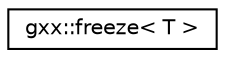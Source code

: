 digraph "Graphical Class Hierarchy"
{
  edge [fontname="Helvetica",fontsize="10",labelfontname="Helvetica",labelfontsize="10"];
  node [fontname="Helvetica",fontsize="10",shape=record];
  rankdir="LR";
  Node1 [label="gxx::freeze\< T \>",height=0.2,width=0.4,color="black", fillcolor="white", style="filled",URL="$classgxx_1_1freeze.html"];
}
